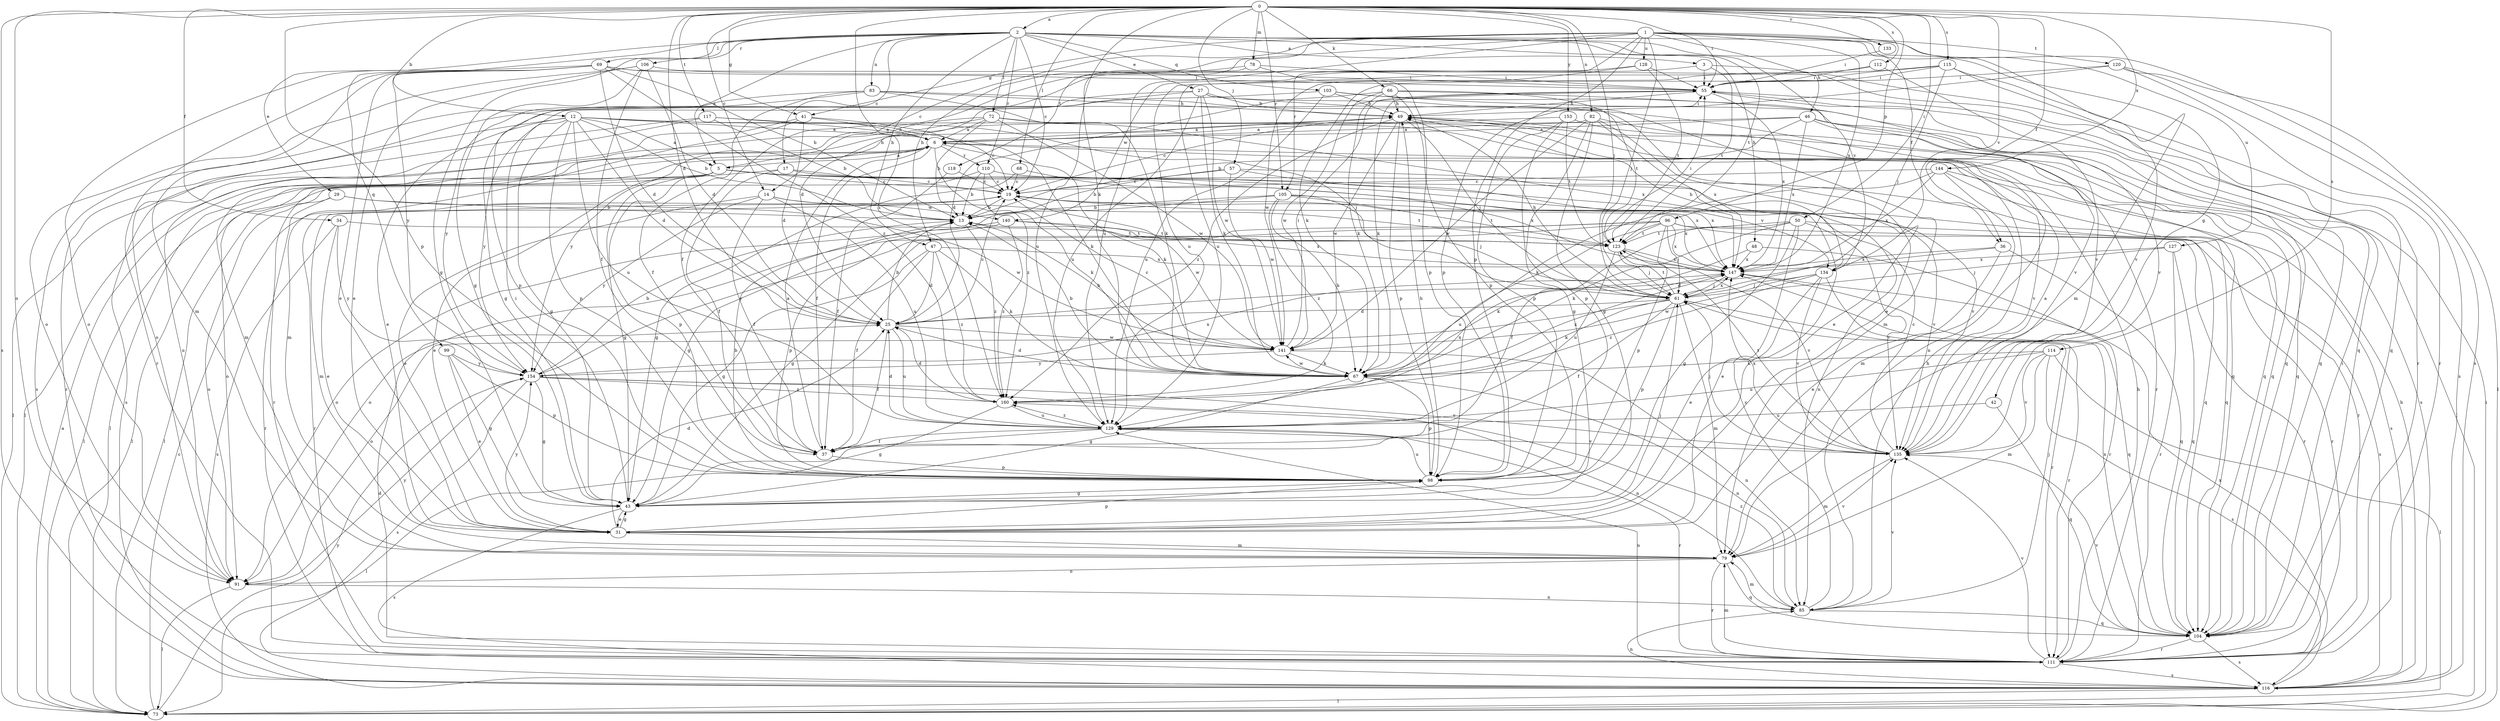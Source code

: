 strict digraph  {
0;
1;
2;
3;
5;
6;
12;
13;
14;
17;
19;
25;
27;
29;
31;
34;
36;
37;
41;
42;
43;
46;
47;
48;
49;
50;
55;
57;
61;
66;
67;
68;
69;
72;
73;
78;
79;
82;
83;
85;
91;
96;
98;
99;
103;
104;
105;
106;
110;
111;
112;
114;
115;
116;
117;
118;
120;
123;
127;
128;
129;
133;
134;
135;
140;
141;
144;
147;
153;
154;
160;
0 -> 2  [label=a];
0 -> 12  [label=b];
0 -> 14  [label=c];
0 -> 25  [label=d];
0 -> 34  [label=f];
0 -> 36  [label=f];
0 -> 41  [label=g];
0 -> 50  [label=i];
0 -> 55  [label=i];
0 -> 57  [label=j];
0 -> 61  [label=j];
0 -> 66  [label=k];
0 -> 67  [label=k];
0 -> 68  [label=l];
0 -> 78  [label=m];
0 -> 82  [label=n];
0 -> 91  [label=o];
0 -> 96  [label=p];
0 -> 98  [label=p];
0 -> 105  [label=r];
0 -> 112  [label=s];
0 -> 114  [label=s];
0 -> 115  [label=s];
0 -> 116  [label=s];
0 -> 117  [label=t];
0 -> 133  [label=v];
0 -> 134  [label=v];
0 -> 144  [label=x];
0 -> 153  [label=y];
0 -> 160  [label=z];
1 -> 14  [label=c];
1 -> 36  [label=f];
1 -> 41  [label=g];
1 -> 46  [label=h];
1 -> 47  [label=h];
1 -> 61  [label=j];
1 -> 79  [label=m];
1 -> 98  [label=p];
1 -> 105  [label=r];
1 -> 118  [label=t];
1 -> 120  [label=t];
1 -> 127  [label=u];
1 -> 128  [label=u];
1 -> 129  [label=u];
1 -> 147  [label=x];
2 -> 3  [label=a];
2 -> 5  [label=a];
2 -> 17  [label=c];
2 -> 19  [label=c];
2 -> 27  [label=e];
2 -> 29  [label=e];
2 -> 42  [label=g];
2 -> 43  [label=g];
2 -> 47  [label=h];
2 -> 48  [label=h];
2 -> 69  [label=l];
2 -> 72  [label=l];
2 -> 83  [label=n];
2 -> 99  [label=q];
2 -> 103  [label=q];
2 -> 106  [label=r];
2 -> 110  [label=r];
2 -> 116  [label=s];
2 -> 123  [label=t];
2 -> 134  [label=v];
3 -> 55  [label=i];
3 -> 104  [label=q];
3 -> 123  [label=t];
3 -> 140  [label=w];
5 -> 19  [label=c];
5 -> 31  [label=e];
5 -> 43  [label=g];
5 -> 49  [label=h];
5 -> 73  [label=l];
5 -> 91  [label=o];
5 -> 98  [label=p];
5 -> 104  [label=q];
5 -> 134  [label=v];
5 -> 147  [label=x];
6 -> 5  [label=a];
6 -> 37  [label=f];
6 -> 67  [label=k];
6 -> 73  [label=l];
6 -> 110  [label=r];
6 -> 111  [label=r];
6 -> 135  [label=v];
6 -> 160  [label=z];
12 -> 5  [label=a];
12 -> 6  [label=a];
12 -> 13  [label=b];
12 -> 25  [label=d];
12 -> 31  [label=e];
12 -> 43  [label=g];
12 -> 61  [label=j];
12 -> 98  [label=p];
12 -> 104  [label=q];
12 -> 111  [label=r];
12 -> 129  [label=u];
12 -> 154  [label=y];
13 -> 123  [label=t];
13 -> 160  [label=z];
14 -> 31  [label=e];
14 -> 37  [label=f];
14 -> 123  [label=t];
14 -> 129  [label=u];
14 -> 140  [label=w];
14 -> 154  [label=y];
17 -> 19  [label=c];
17 -> 37  [label=f];
17 -> 73  [label=l];
17 -> 135  [label=v];
19 -> 13  [label=b];
19 -> 79  [label=m];
19 -> 111  [label=r];
19 -> 141  [label=w];
19 -> 147  [label=x];
25 -> 13  [label=b];
25 -> 19  [label=c];
25 -> 37  [label=f];
25 -> 129  [label=u];
25 -> 141  [label=w];
27 -> 31  [label=e];
27 -> 43  [label=g];
27 -> 49  [label=h];
27 -> 67  [label=k];
27 -> 79  [label=m];
27 -> 116  [label=s];
27 -> 129  [label=u];
27 -> 141  [label=w];
29 -> 13  [label=b];
29 -> 91  [label=o];
29 -> 111  [label=r];
29 -> 141  [label=w];
31 -> 25  [label=d];
31 -> 43  [label=g];
31 -> 61  [label=j];
31 -> 79  [label=m];
31 -> 98  [label=p];
31 -> 154  [label=y];
34 -> 31  [label=e];
34 -> 116  [label=s];
34 -> 123  [label=t];
34 -> 154  [label=y];
36 -> 25  [label=d];
36 -> 31  [label=e];
36 -> 104  [label=q];
36 -> 147  [label=x];
37 -> 6  [label=a];
37 -> 98  [label=p];
41 -> 6  [label=a];
41 -> 19  [label=c];
41 -> 25  [label=d];
41 -> 79  [label=m];
41 -> 91  [label=o];
42 -> 104  [label=q];
42 -> 129  [label=u];
43 -> 31  [label=e];
43 -> 55  [label=i];
43 -> 116  [label=s];
46 -> 6  [label=a];
46 -> 13  [label=b];
46 -> 73  [label=l];
46 -> 111  [label=r];
46 -> 116  [label=s];
46 -> 147  [label=x];
46 -> 154  [label=y];
47 -> 25  [label=d];
47 -> 37  [label=f];
47 -> 43  [label=g];
47 -> 67  [label=k];
47 -> 147  [label=x];
47 -> 160  [label=z];
48 -> 67  [label=k];
48 -> 111  [label=r];
48 -> 147  [label=x];
49 -> 6  [label=a];
49 -> 19  [label=c];
49 -> 55  [label=i];
49 -> 61  [label=j];
49 -> 98  [label=p];
49 -> 141  [label=w];
49 -> 160  [label=z];
50 -> 31  [label=e];
50 -> 37  [label=f];
50 -> 43  [label=g];
50 -> 67  [label=k];
50 -> 111  [label=r];
50 -> 123  [label=t];
50 -> 135  [label=v];
55 -> 49  [label=h];
55 -> 67  [label=k];
55 -> 104  [label=q];
55 -> 147  [label=x];
57 -> 13  [label=b];
57 -> 19  [label=c];
57 -> 104  [label=q];
57 -> 141  [label=w];
57 -> 147  [label=x];
61 -> 25  [label=d];
61 -> 37  [label=f];
61 -> 49  [label=h];
61 -> 67  [label=k];
61 -> 79  [label=m];
61 -> 91  [label=o];
61 -> 98  [label=p];
61 -> 111  [label=r];
61 -> 123  [label=t];
61 -> 147  [label=x];
66 -> 25  [label=d];
66 -> 49  [label=h];
66 -> 67  [label=k];
66 -> 98  [label=p];
66 -> 123  [label=t];
66 -> 135  [label=v];
66 -> 141  [label=w];
67 -> 13  [label=b];
67 -> 25  [label=d];
67 -> 43  [label=g];
67 -> 85  [label=n];
67 -> 98  [label=p];
67 -> 141  [label=w];
67 -> 147  [label=x];
68 -> 19  [label=c];
68 -> 43  [label=g];
68 -> 147  [label=x];
69 -> 13  [label=b];
69 -> 25  [label=d];
69 -> 31  [label=e];
69 -> 55  [label=i];
69 -> 79  [label=m];
69 -> 91  [label=o];
69 -> 104  [label=q];
69 -> 111  [label=r];
69 -> 154  [label=y];
69 -> 160  [label=z];
72 -> 6  [label=a];
72 -> 13  [label=b];
72 -> 73  [label=l];
72 -> 79  [label=m];
72 -> 104  [label=q];
72 -> 141  [label=w];
72 -> 147  [label=x];
73 -> 6  [label=a];
73 -> 19  [label=c];
73 -> 55  [label=i];
73 -> 154  [label=y];
78 -> 37  [label=f];
78 -> 55  [label=i];
78 -> 98  [label=p];
78 -> 129  [label=u];
79 -> 91  [label=o];
79 -> 104  [label=q];
79 -> 111  [label=r];
79 -> 135  [label=v];
82 -> 6  [label=a];
82 -> 31  [label=e];
82 -> 43  [label=g];
82 -> 98  [label=p];
82 -> 104  [label=q];
82 -> 141  [label=w];
82 -> 147  [label=x];
83 -> 37  [label=f];
83 -> 49  [label=h];
83 -> 67  [label=k];
83 -> 85  [label=n];
83 -> 98  [label=p];
83 -> 154  [label=y];
85 -> 19  [label=c];
85 -> 49  [label=h];
85 -> 61  [label=j];
85 -> 79  [label=m];
85 -> 104  [label=q];
85 -> 135  [label=v];
85 -> 160  [label=z];
91 -> 73  [label=l];
91 -> 85  [label=n];
91 -> 154  [label=y];
96 -> 43  [label=g];
96 -> 61  [label=j];
96 -> 91  [label=o];
96 -> 98  [label=p];
96 -> 111  [label=r];
96 -> 116  [label=s];
96 -> 123  [label=t];
96 -> 129  [label=u];
96 -> 147  [label=x];
96 -> 154  [label=y];
98 -> 13  [label=b];
98 -> 43  [label=g];
98 -> 49  [label=h];
98 -> 129  [label=u];
99 -> 31  [label=e];
99 -> 43  [label=g];
99 -> 98  [label=p];
99 -> 154  [label=y];
103 -> 49  [label=h];
103 -> 91  [label=o];
103 -> 104  [label=q];
103 -> 129  [label=u];
103 -> 135  [label=v];
104 -> 55  [label=i];
104 -> 111  [label=r];
104 -> 116  [label=s];
104 -> 135  [label=v];
104 -> 147  [label=x];
105 -> 13  [label=b];
105 -> 43  [label=g];
105 -> 61  [label=j];
105 -> 67  [label=k];
105 -> 123  [label=t];
105 -> 135  [label=v];
105 -> 160  [label=z];
106 -> 25  [label=d];
106 -> 31  [label=e];
106 -> 37  [label=f];
106 -> 43  [label=g];
106 -> 55  [label=i];
106 -> 91  [label=o];
110 -> 13  [label=b];
110 -> 19  [label=c];
110 -> 67  [label=k];
110 -> 73  [label=l];
110 -> 85  [label=n];
111 -> 25  [label=d];
111 -> 49  [label=h];
111 -> 79  [label=m];
111 -> 116  [label=s];
111 -> 129  [label=u];
111 -> 135  [label=v];
112 -> 55  [label=i];
112 -> 129  [label=u];
112 -> 135  [label=v];
114 -> 67  [label=k];
114 -> 73  [label=l];
114 -> 79  [label=m];
114 -> 116  [label=s];
114 -> 129  [label=u];
114 -> 135  [label=v];
115 -> 55  [label=i];
115 -> 61  [label=j];
115 -> 67  [label=k];
115 -> 111  [label=r];
115 -> 129  [label=u];
115 -> 135  [label=v];
116 -> 49  [label=h];
116 -> 73  [label=l];
116 -> 85  [label=n];
116 -> 147  [label=x];
117 -> 6  [label=a];
117 -> 13  [label=b];
117 -> 67  [label=k];
117 -> 73  [label=l];
117 -> 116  [label=s];
118 -> 19  [label=c];
118 -> 37  [label=f];
120 -> 55  [label=i];
120 -> 73  [label=l];
120 -> 98  [label=p];
120 -> 111  [label=r];
120 -> 116  [label=s];
123 -> 55  [label=i];
123 -> 61  [label=j];
123 -> 129  [label=u];
123 -> 135  [label=v];
123 -> 147  [label=x];
127 -> 61  [label=j];
127 -> 104  [label=q];
127 -> 111  [label=r];
127 -> 147  [label=x];
128 -> 25  [label=d];
128 -> 55  [label=i];
128 -> 123  [label=t];
128 -> 141  [label=w];
129 -> 25  [label=d];
129 -> 37  [label=f];
129 -> 73  [label=l];
129 -> 111  [label=r];
129 -> 135  [label=v];
129 -> 160  [label=z];
133 -> 55  [label=i];
134 -> 31  [label=e];
134 -> 49  [label=h];
134 -> 61  [label=j];
134 -> 111  [label=r];
134 -> 135  [label=v];
134 -> 141  [label=w];
134 -> 160  [label=z];
135 -> 6  [label=a];
135 -> 19  [label=c];
135 -> 61  [label=j];
135 -> 79  [label=m];
135 -> 123  [label=t];
135 -> 147  [label=x];
140 -> 91  [label=o];
140 -> 98  [label=p];
140 -> 123  [label=t];
140 -> 147  [label=x];
140 -> 160  [label=z];
141 -> 13  [label=b];
141 -> 19  [label=c];
141 -> 55  [label=i];
141 -> 67  [label=k];
141 -> 85  [label=n];
141 -> 154  [label=y];
144 -> 19  [label=c];
144 -> 67  [label=k];
144 -> 79  [label=m];
144 -> 111  [label=r];
144 -> 116  [label=s];
144 -> 147  [label=x];
147 -> 61  [label=j];
147 -> 104  [label=q];
153 -> 6  [label=a];
153 -> 43  [label=g];
153 -> 98  [label=p];
153 -> 104  [label=q];
153 -> 123  [label=t];
154 -> 13  [label=b];
154 -> 43  [label=g];
154 -> 85  [label=n];
154 -> 116  [label=s];
154 -> 135  [label=v];
154 -> 147  [label=x];
154 -> 160  [label=z];
160 -> 25  [label=d];
160 -> 43  [label=g];
160 -> 129  [label=u];
160 -> 147  [label=x];
}
